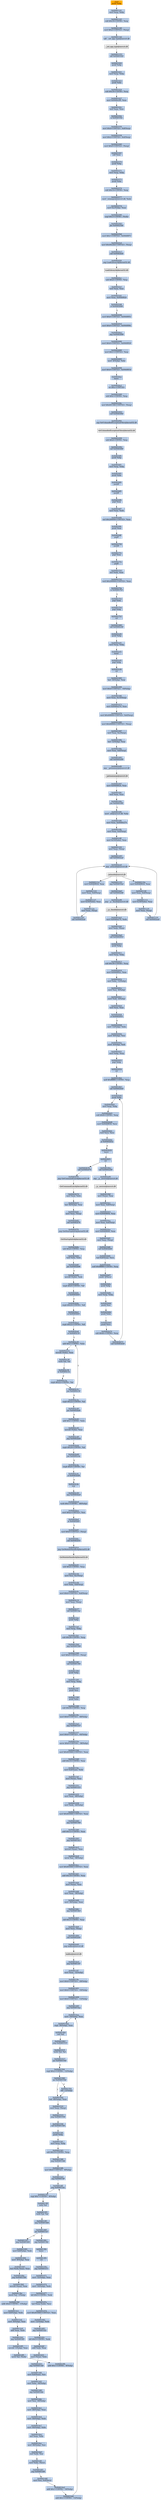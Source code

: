 digraph G {
node[shape=rectangle,style=filled,fillcolor=lightsteelblue,color=lightsteelblue]
bgcolor="transparent"
a0x00401140pushl_ebp[label="start\npushl %ebp",color="lightgrey",fillcolor="orange"];
a0x00401141movl_esp_ebp[label="0x00401141\nmovl %esp, %ebp"];
a0x00401143subl_0x18UINT8_esp[label="0x00401143\nsubl $0x18<UINT8>, %esp"];
a0x00401146movl_0x2UINT32_esp_[label="0x00401146\nmovl $0x2<UINT32>, (%esp)"];
a0x0040114dcall___set_app_type_msvcrt_dll[label="0x0040114d\ncall __set_app_type@msvcrt.dll"];
a__set_app_type_msvcrt_dll[label="__set_app_type@msvcrt.dll",color="lightgrey",fillcolor="lightgrey"];
a0x00401153call_0x00401020[label="0x00401153\ncall 0x00401020"];
a0x00401020pushl_ebp[label="0x00401020\npushl %ebp"];
a0x00401021movl_esp_ebp[label="0x00401021\nmovl %esp, %ebp"];
a0x00401023pushl_ebx[label="0x00401023\npushl %ebx"];
a0x00401024subl_0x34UINT8_esp[label="0x00401024\nsubl $0x34<UINT8>, %esp"];
a0x00401027movl_0x0040e2f0_eax[label="0x00401027\nmovl 0x0040e2f0, %eax"];
a0x0040102ctestl_eax_eax[label="0x0040102c\ntestl %eax, %eax"];
a0x0040102eje_0x0040104c[label="0x0040102e\nje 0x0040104c"];
a0x00401030movl_0x0UINT32_0x8esp_[label="0x00401030\nmovl $0x0<UINT32>, 0x8(%esp)"];
a0x00401038movl_0x2UINT32_0x4esp_[label="0x00401038\nmovl $0x2<UINT32>, 0x4(%esp)"];
a0x00401040movl_0x0UINT32_esp_[label="0x00401040\nmovl $0x0<UINT32>, (%esp)"];
a0x00401047call_eax[label="0x00401047\ncall %eax"];
a0x00402570pushl_ebp[label="0x00402570\npushl %ebp"];
a0x00402571movl_esp_ebp[label="0x00402571\nmovl %esp, %ebp"];
a0x00402573pushl_ebx[label="0x00402573\npushl %ebx"];
a0x00402574subl_0x14UINT8_esp[label="0x00402574\nsubl $0x14<UINT8>, %esp"];
a0x00402577movl__winmajor_msvcrt_dll_edx[label="0x00402577\nmovl _winmajor@msvcrt.dll, %edx"];
a0x0040257dmovl_0xcebp__eax[label="0x0040257d\nmovl 0xc(%ebp), %eax"];
a0x00402580cmpl_0x3UINT8_edx_[label="0x00402580\ncmpl $0x3<UINT8>, (%edx)"];
a0x00402583jbe_0x004025b6[label="0x00402583\njbe 0x004025b6"];
a0x004025b6movl_0x1UINT32_0x0040f07c[label="0x004025b6\nmovl $0x1<UINT32>, 0x0040f07c"];
a0x004025c0movl_0x40e2b4UINT32_esp_[label="0x004025c0\nmovl $0x40e2b4<UINT32>, (%esp)"];
a0x004025c7call_0x00402f28[label="0x004025c7\ncall 0x00402f28"];
a0x00402f28jmp_LoadLibraryA_kernel32_dll[label="0x00402f28\njmp LoadLibraryA@kernel32.dll"];
LoadLibraryA_kernel32_dll[label="LoadLibraryA@kernel32.dll",color="lightgrey",fillcolor="lightgrey"];
a0x004025ccsubl_0x4UINT8_esp[label="0x004025cc\nsubl $0x4<UINT8>, %esp"];
a0x004025cftestl_eax_eax[label="0x004025cf\ntestl %eax, %eax"];
a0x004025d1movl_eax_0x0040f020[label="0x004025d1\nmovl %eax, 0x0040f020"];
a0x004025d6je_0x004026d6[label="0x004025d6\nje 0x004026d6"];
a0x004026d6movl_0x0UINT32_0x0040f05c[label="0x004026d6\nmovl $0x0<UINT32>, 0x0040f05c"];
a0x004026e0movl_0x0UINT32_0x0040f06c[label="0x004026e0\nmovl $0x0<UINT32>, 0x0040f06c"];
a0x004026eajmp_0x00402686[label="0x004026ea\njmp 0x00402686"];
a0x00402686movl_0x0UINT32_0x0040f020[label="0x00402686\nmovl $0x0<UINT32>, 0x0040f020"];
a0x00402690movl_0x1UINT32_eax[label="0x00402690\nmovl $0x1<UINT32>, %eax"];
a0x00402695movl__4ebp__ebx[label="0x00402695\nmovl -4(%ebp), %ebx"];
a0x00402698movl_0x0UINT32_0x0040f034[label="0x00402698\nmovl $0x0<UINT32>, 0x0040f034"];
a0x004026a2leave_[label="0x004026a2\nleave "];
a0x004026a3ret_0xcUINT16[label="0x004026a3\nret $0xc<UINT16>"];
a0x00401049subl_0xcUINT8_esp[label="0x00401049\nsubl $0xc<UINT8>, %esp"];
a0x0040104cmovl_0x401180UINT32_esp_[label="0x0040104c\nmovl $0x401180<UINT32>, (%esp)"];
a0x00401053call_0x00402f00[label="0x00401053\ncall 0x00402f00"];
a0x00402f00jmp_SetUnhandledExceptionFilter_kernel32_dll[label="0x00402f00\njmp SetUnhandledExceptionFilter@kernel32.dll"];
SetUnhandledExceptionFilter_kernel32_dll[label="SetUnhandledExceptionFilter@kernel32.dll",color="lightgrey",fillcolor="lightgrey"];
a0x00401058subl_0x4UINT8_esp[label="0x00401058\nsubl $0x4<UINT8>, %esp"];
a0x0040105bcall_0x004026f0[label="0x0040105b\ncall 0x004026f0"];
a0x004026f0pushl_ebp[label="0x004026f0\npushl %ebp"];
a0x004026f1movl_esp_ebp[label="0x004026f1\nmovl %esp, %ebp"];
a0x004026f3pushl_ebx[label="0x004026f3\npushl %ebx"];
a0x004026f4pushfl_[label="0x004026f4\npushfl "];
a0x004026f5pushfl_[label="0x004026f5\npushfl "];
a0x004026f6popl_eax[label="0x004026f6\npopl %eax"];
a0x004026f7movl_eax_edx[label="0x004026f7\nmovl %eax, %edx"];
a0x004026f9xorl_0x200000UINT32_eax[label="0x004026f9\nxorl $0x200000<UINT32>, %eax"];
a0x004026fepushl_eax[label="0x004026fe\npushl %eax"];
a0x004026ffpopfl_[label="0x004026ff\npopfl "];
a0x00402700pushfl_[label="0x00402700\npushfl "];
a0x00402701popl_eax[label="0x00402701\npopl %eax"];
a0x00402702popfl_[label="0x00402702\npopfl "];
a0x00402703xorl_edx_eax[label="0x00402703\nxorl %edx, %eax"];
a0x00402705testl_0x200000UINT32_eax[label="0x00402705\ntestl $0x200000<UINT32>, %eax"];
a0x0040270aje_0x004027b3[label="0x0040270a\nje 0x004027b3"];
a0x004027b3popl_ebx[label="0x004027b3\npopl %ebx"];
a0x004027b4popl_ebp[label="0x004027b4\npopl %ebp"];
a0x004027b5ret[label="0x004027b5\nret"];
a0x00401060call_0x00402c60[label="0x00401060\ncall 0x00402c60"];
a0x00402c60pushl_ebp[label="0x00402c60\npushl %ebp"];
a0x00402c61movl_esp_ebp[label="0x00402c61\nmovl %esp, %ebp"];
a0x00402c63fninit_[label="0x00402c63\nfninit "];
a0x00402c65popl_ebp[label="0x00402c65\npopl %ebp"];
a0x00402c66ret[label="0x00402c66\nret"];
a0x00401065leal__16ebp__eax[label="0x00401065\nleal -16(%ebp), %eax"];
a0x00401068movl_0x0UINT32__16ebp_[label="0x00401068\nmovl $0x0<UINT32>, -16(%ebp)"];
a0x0040106fmovl_eax_0x10esp_[label="0x0040106f\nmovl %eax, 0x10(%esp)"];
a0x00401073movl_0x0040e270_eax[label="0x00401073\nmovl 0x0040e270, %eax"];
a0x00401078movl_0x40f004UINT32_0x4esp_[label="0x00401078\nmovl $0x40f004<UINT32>, 0x4(%esp)"];
a0x00401080movl_0x40f000UINT32_esp_[label="0x00401080\nmovl $0x40f000<UINT32>, (%esp)"];
a0x00401087movl_eax_0xcesp_[label="0x00401087\nmovl %eax, 0xc(%esp)"];
a0x0040108bleal__12ebp__eax[label="0x0040108b\nleal -12(%ebp), %eax"];
a0x0040108emovl_eax_0x8esp_[label="0x0040108e\nmovl %eax, 0x8(%esp)"];
a0x00401092call_0x00402e80[label="0x00401092\ncall 0x00402e80"];
a0x00402e80jmp___getmainargs_msvcrt_dll[label="0x00402e80\njmp __getmainargs@msvcrt.dll"];
a__getmainargs_msvcrt_dll[label="__getmainargs@msvcrt.dll",color="lightgrey",fillcolor="lightgrey"];
a0x00401097movl_0x0040f024_eax[label="0x00401097\nmovl 0x0040f024, %eax"];
a0x0040109ctestl_eax_eax[label="0x0040109c\ntestl %eax, %eax"];
a0x0040109ejne_0x004010f0[label="0x0040109e\njne 0x004010f0"];
a0x004010f0movl__iob_msvcrt_dll_ebx[label="0x004010f0\nmovl _iob@msvcrt.dll, %ebx"];
a0x004010f6movl_eax_0x0040e274[label="0x004010f6\nmovl %eax, 0x0040e274"];
a0x004010fbmovl_eax_0x4esp_[label="0x004010fb\nmovl %eax, 0x4(%esp)"];
a0x004010ffmovl_0x10ebx__eax[label="0x004010ff\nmovl 0x10(%ebx), %eax"];
a0x00401102movl_eax_esp_[label="0x00401102\nmovl %eax, (%esp)"];
a0x00401105call_0x00402ea0[label="0x00401105\ncall 0x00402ea0"];
a0x00402ea0jmp__setmode_msvcrt_dll[label="0x00402ea0\njmp _setmode@msvcrt.dll"];
a_setmode_msvcrt_dll[label="_setmode@msvcrt.dll",color="lightgrey",fillcolor="lightgrey"];
a0x0040110amovl_0x0040f024_eax[label="0x0040110a\nmovl 0x0040f024, %eax"];
a0x0040110fmovl_eax_0x4esp_[label="0x0040110f\nmovl %eax, 0x4(%esp)"];
a0x00401113movl_0x30ebx__eax[label="0x00401113\nmovl 0x30(%ebx), %eax"];
a0x00401116movl_eax_esp_[label="0x00401116\nmovl %eax, (%esp)"];
a0x00401119call_0x00402ea0[label="0x00401119\ncall 0x00402ea0"];
a0x0040111emovl_0x0040f024_eax[label="0x0040111e\nmovl 0x0040f024, %eax"];
a0x00401123movl_eax_0x4esp_[label="0x00401123\nmovl %eax, 0x4(%esp)"];
a0x00401127movl_0x50ebx__eax[label="0x00401127\nmovl 0x50(%ebx), %eax"];
a0x0040112amovl_eax_esp_[label="0x0040112a\nmovl %eax, (%esp)"];
a0x0040112dcall_0x00402ea0[label="0x0040112d\ncall 0x00402ea0"];
a0x00401132jmp_0x004010a0[label="0x00401132\njmp 0x004010a0"];
a0x004010a0call_0x00402e88[label="0x004010a0\ncall 0x00402e88"];
a0x00402e88jmp___p__fmode_msvcrt_dll[label="0x00402e88\njmp __p__fmode@msvcrt.dll"];
a__p__fmode_msvcrt_dll[label="__p__fmode@msvcrt.dll",color="lightgrey",fillcolor="lightgrey"];
a0x004010a5movl_0x0040e274_edx[label="0x004010a5\nmovl 0x0040e274, %edx"];
a0x004010abmovl_edx_eax_[label="0x004010ab\nmovl %edx, (%eax)"];
a0x004010adcall_0x00402910[label="0x004010ad\ncall 0x00402910"];
a0x00402910pushl_ebp[label="0x00402910\npushl %ebp"];
a0x00402911movl_esp_ebp[label="0x00402911\nmovl %esp, %ebp"];
a0x00402913subl_0x38UINT8_esp[label="0x00402913\nsubl $0x38<UINT8>, %esp"];
a0x00402916movl_0x0040f02c_eax[label="0x00402916\nmovl 0x0040f02c, %eax"];
a0x0040291bmovl_ebx__12ebp_[label="0x0040291b\nmovl %ebx, -12(%ebp)"];
a0x0040291emovl_esi__8ebp_[label="0x0040291e\nmovl %esi, -8(%ebp)"];
a0x00402921movl_edi__4ebp_[label="0x00402921\nmovl %edi, -4(%ebp)"];
a0x00402924testl_eax_eax[label="0x00402924\ntestl %eax, %eax"];
a0x00402926je_0x00402935[label="0x00402926\nje 0x00402935"];
a0x00402928movl__12ebp__ebx[label="0x00402928\nmovl -12(%ebp), %ebx"];
a0x0040292bmovl__8ebp__esi[label="0x0040292b\nmovl -8(%ebp), %esi"];
a0x0040292emovl__4ebp__edi[label="0x0040292e\nmovl -4(%ebp), %edi"];
a0x00402931movl_ebp_esp[label="0x00402931\nmovl %ebp, %esp"];
a0x00402933popl_ebp[label="0x00402933\npopl %ebp"];
a0x00402934ret[label="0x00402934\nret"];
a0x004010b2andl_0xfffffff0UINT8_esp[label="0x004010b2\nandl $0xfffffff0<UINT8>, %esp"];
a0x004010b5call_0x00402b40[label="0x004010b5\ncall 0x00402b40"];
a0x00402b40pushl_ebp[label="0x00402b40\npushl %ebp"];
a0x00402b41movl_esp_ebp[label="0x00402b41\nmovl %esp, %ebp"];
a0x00402b43subl_0x8UINT8_esp[label="0x00402b43\nsubl $0x8<UINT8>, %esp"];
a0x00402b46movl_0x0040f030_ecx[label="0x00402b46\nmovl 0x0040f030, %ecx"];
a0x00402b4ctestl_ecx_ecx[label="0x00402b4c\ntestl %ecx, %ecx"];
a0x00402b4eje_0x00402b52[label="0x00402b4e\nje 0x00402b52"];
a0x00402b50leave_[label="0x00402b50\nleave "];
a0x00402b51ret[label="0x00402b51\nret"];
a0x004010bacall_0x00402e90[label="0x004010ba\ncall 0x00402e90"];
a0x00402e90jmp___p__environ_msvcrt_dll[label="0x00402e90\njmp __p__environ@msvcrt.dll"];
a__p__environ_msvcrt_dll[label="__p__environ@msvcrt.dll",color="lightgrey",fillcolor="lightgrey"];
a0x004010bfmovl_eax__eax[label="0x004010bf\nmovl (%eax), %eax"];
a0x004010c1movl_eax_0x8esp_[label="0x004010c1\nmovl %eax, 0x8(%esp)"];
a0x004010c5movl_0x0040f004_eax[label="0x004010c5\nmovl 0x0040f004, %eax"];
a0x004010camovl_eax_0x4esp_[label="0x004010ca\nmovl %eax, 0x4(%esp)"];
a0x004010cemovl_0x0040f000_eax[label="0x004010ce\nmovl 0x0040f000, %eax"];
a0x004010d3movl_eax_esp_[label="0x004010d3\nmovl %eax, (%esp)"];
a0x004010d6call_0x00402b60[label="0x004010d6\ncall 0x00402b60"];
a0x00402b60leal_0x4esp__ecx[label="0x00402b60\nleal 0x4(%esp), %ecx"];
a0x00402b64andl_0xfffffff0UINT8_esp[label="0x00402b64\nandl $0xfffffff0<UINT8>, %esp"];
a0x00402b67pushl__4ecx_[label="0x00402b67\npushl -4(%ecx)"];
a0x00402b6apushl_ebp[label="0x00402b6a\npushl %ebp"];
a0x00402b6bmovl_esp_ebp[label="0x00402b6b\nmovl %esp, %ebp"];
a0x00402b6dpushl_esi[label="0x00402b6d\npushl %esi"];
a0x00402b6epushl_ebx[label="0x00402b6e\npushl %ebx"];
a0x00402b6fpushl_ecx[label="0x00402b6f\npushl %ecx"];
a0x00402b70subl_0x6cUINT8_esp[label="0x00402b70\nsubl $0x6c<UINT8>, %esp"];
a0x00402b73call_0x00402b40[label="0x00402b73\ncall 0x00402b40"];
a0x00402b78call_0x00402f70[label="0x00402b78\ncall 0x00402f70"];
a0x00402f70jmp_GetCommandLineA_kernel32_dll[label="0x00402f70\njmp GetCommandLineA@kernel32.dll"];
GetCommandLineA_kernel32_dll[label="GetCommandLineA@kernel32.dll",color="lightgrey",fillcolor="lightgrey"];
a0x00402b7dmovl_eax_ebx[label="0x00402b7d\nmovl %eax, %ebx"];
a0x00402b7fleal__92ebp__eax[label="0x00402b7f\nleal -92(%ebp), %eax"];
a0x00402b82movl_eax_esp_[label="0x00402b82\nmovl %eax, (%esp)"];
a0x00402b85call_0x00402f78[label="0x00402b85\ncall 0x00402f78"];
a0x00402f78jmp_GetStartupInfoA_kernel32_dll[label="0x00402f78\njmp GetStartupInfoA@kernel32.dll"];
GetStartupInfoA_kernel32_dll[label="GetStartupInfoA@kernel32.dll",color="lightgrey",fillcolor="lightgrey"];
a0x00402b8asubl_0x4UINT8_esp[label="0x00402b8a\nsubl $0x4<UINT8>, %esp"];
a0x00402b8dtestl_ebx_ebx[label="0x00402b8d\ntestl %ebx, %ebx"];
a0x00402b8fjne_0x00402b96[label="0x00402b8f\njne 0x00402b96"];
a0x00402b96movzbl_ebx__edx[label="0x00402b96\nmovzbl (%ebx), %edx"];
a0x00402b99cmpb_0x9UINT8_dl[label="0x00402b99\ncmpb $0x9<UINT8>, %dl"];
a0x00402b9cje_0x00402b93[label="0x00402b9c\nje 0x00402b93"];
a0x00402b9ecmpb_0x20UINT8_dl[label="0x00402b9e\ncmpb $0x20<UINT8>, %dl"];
a0x00402ba1je_0x00402b93[label="0x00402ba1\nje 0x00402b93"];
a0x00402ba3cmpb_0x22UINT8_dl[label="0x00402ba3\ncmpb $0x22<UINT8>, %dl"];
a0x00402ba6je_0x00402c30[label="0x00402ba6\nje 0x00402c30"];
a0x00402c30addl_0x1UINT8_ebx[label="0x00402c30\naddl $0x1<UINT8>, %ebx"];
a0x00402c33movzbl_ebx__eax[label="0x00402c33\nmovzbl (%ebx), %eax"];
a0x00402c36testb_al_al[label="0x00402c36\ntestb %al, %al"];
a0x00402c38je_0x00402c3e[label="0x00402c38\nje 0x00402c3e"];
a0x00402c3acmpb_0x22UINT8_al[label="0x00402c3a\ncmpb $0x22<UINT8>, %al"];
a0x00402c3cjne_0x00402c30[label="0x00402c3c\njne 0x00402c30"];
a0x00402c3ecmpb_0x22UINT8_al[label="0x00402c3e\ncmpb $0x22<UINT8>, %al"];
a0x00402c40jne_0x00402bd4[label="0x00402c40\njne 0x00402bd4"];
a0x00402c42addl_0x1UINT8_ebx[label="0x00402c42\naddl $0x1<UINT8>, %ebx"];
a0x00402c45movzbl_ebx__eax[label="0x00402c45\nmovzbl (%ebx), %eax"];
a0x00402c48jmp_0x00402bd4[label="0x00402c48\njmp 0x00402bd4"];
a0x00402bd4cmpb_0x20UINT8_al[label="0x00402bd4\ncmpb $0x20<UINT8>, %al"];
a0x00402bd6jne_0x00402c4a[label="0x00402bd6\njne 0x00402c4a"];
a0x00402c4acmpb_0x9UINT8_al[label="0x00402c4a\ncmpb $0x9<UINT8>, %al"];
a0x00402c4cje_0x00402bd8[label="0x00402c4c\nje 0x00402bd8"];
a0x00402c4enop_[label="0x00402c4e\nnop "];
a0x00402c50jmp_0x00402be6[label="0x00402c50\njmp 0x00402be6"];
a0x00402be6testb_0x1UINT8__48ebp_[label="0x00402be6\ntestb $0x1<UINT8>, -48(%ebp)"];
a0x00402beamovl_0xaUINT32_esi[label="0x00402bea\nmovl $0xa<UINT32>, %esi"];
a0x00402befje_0x00402bf5[label="0x00402bef\nje 0x00402bf5"];
a0x00402bf5movl_0x0UINT32_esp_[label="0x00402bf5\nmovl $0x0<UINT32>, (%esp)"];
a0x00402bfccall_0x00402f10[label="0x00402bfc\ncall 0x00402f10"];
a0x00402f10jmp_GetModuleHandleA_kernel32_dll[label="0x00402f10\njmp GetModuleHandleA@kernel32.dll"];
GetModuleHandleA_kernel32_dll[label="GetModuleHandleA@kernel32.dll",color="lightgrey",fillcolor="lightgrey"];
a0x00402c01subl_0x4UINT8_esp[label="0x00402c01\nsubl $0x4<UINT8>, %esp"];
a0x00402c04movl_esi_0xcesp_[label="0x00402c04\nmovl %esi, 0xc(%esp)"];
a0x00402c08movl_ebx_0x8esp_[label="0x00402c08\nmovl %ebx, 0x8(%esp)"];
a0x00402c0cmovl_0x0UINT32_0x4esp_[label="0x00402c0c\nmovl $0x0<UINT32>, 0x4(%esp)"];
a0x00402c14movl_eax_esp_[label="0x00402c14\nmovl %eax, (%esp)"];
a0x00402c17call_0x004013ae[label="0x00402c17\ncall 0x004013ae"];
a0x004013aepushl_ebp[label="0x004013ae\npushl %ebp"];
a0x004013afmovl_esp_ebp[label="0x004013af\nmovl %esp, %ebp"];
a0x004013b1subl_0x28UINT8_esp[label="0x004013b1\nsubl $0x28<UINT8>, %esp"];
a0x004013b4jmp_0x00401568[label="0x004013b4\njmp 0x00401568"];
a0x00401568movl_0x0UINT32_esp_[label="0x00401568\nmovl $0x0<UINT32>, (%esp)"];
a0x0040156fcall_0x00401394[label="0x0040156f\ncall 0x00401394"];
a0x00401394pushl_ebp[label="0x00401394\npushl %ebp"];
a0x00401395movl_esp_ebp[label="0x00401395\nmovl %esp, %ebp"];
a0x00401397pushl_esi[label="0x00401397\npushl %esi"];
a0x00401398pushl_ebx[label="0x00401398\npushl %ebx"];
a0x00401399subl_0x50UINT8_esp[label="0x00401399\nsubl $0x50<UINT8>, %esp"];
a0x0040139cmovl_0x0UINT32__48ebp_[label="0x0040139c\nmovl $0x0<UINT32>, -48(%ebp)"];
a0x004013a3jmp_0x00401537[label="0x004013a3\njmp 0x00401537"];
a0x00401537movl_0x0UINT32__44ebp_[label="0x00401537\nmovl $0x0<UINT32>, -44(%ebp)"];
a0x0040153emovw_0x0UINT16__38ebp_[label="0x0040153e\nmovw $0x0<UINT16>, -38(%ebp)"];
a0x00401544movl_0x403060UINT32_eax[label="0x00401544\nmovl $0x403060<UINT32>, %eax"];
a0x00401549addl_0x10UINT8_eax[label="0x00401549\naddl $0x10<UINT8>, %eax"];
a0x0040154cmovl_0x4eax__edx[label="0x0040154c\nmovl 0x4(%eax), %edx"];
a0x0040154fmovl_eax__eax[label="0x0040154f\nmovl (%eax), %eax"];
a0x00401551jmp_0x00401435[label="0x00401551\njmp 0x00401435"];
a0x00401435movl_eax__48ebp_[label="0x00401435\nmovl %eax, -48(%ebp)"];
a0x00401438movl_edx__44ebp_[label="0x00401438\nmovl %edx, -44(%ebp)"];
a0x0040143bmovl_0x403060UINT32_eax[label="0x0040143b\nmovl $0x403060<UINT32>, %eax"];
a0x00401440jmp_0x00401560[label="0x00401440\njmp 0x00401560"];
a0x00401560addl_0x1eUINT8_eax[label="0x00401560\naddl $0x1e<UINT8>, %eax"];
a0x00401563jmp_0x004014c5[label="0x00401563\njmp 0x004014c5"];
a0x004014c5movzwl_eax__eax[label="0x004014c5\nmovzwl (%eax), %eax"];
a0x004014c8movw_ax__38ebp_[label="0x004014c8\nmovw %ax, -38(%ebp)"];
a0x004014ccmovl_0x403060UINT32_eax[label="0x004014cc\nmovl $0x403060<UINT32>, %eax"];
a0x004014d1addl_0x18UINT8_eax[label="0x004014d1\naddl $0x18<UINT8>, %eax"];
a0x004014d4movl_eax__eax[label="0x004014d4\nmovl (%eax), %eax"];
a0x004014d6movl_eax__36ebp_[label="0x004014d6\nmovl %eax, -36(%ebp)"];
a0x004014d9movl__36ebp__eax[label="0x004014d9\nmovl -36(%ebp), %eax"];
a0x004014dcjmp_0x004014b5[label="0x004014dc\njmp 0x004014b5"];
a0x004014b5shll_0x3UINT8_eax[label="0x004014b5\nshll $0x3<UINT8>, %eax"];
a0x004014b8movl_eax_esp_[label="0x004014b8\nmovl %eax, (%esp)"];
a0x004014bbcall_0x00402eb0[label="0x004014bb\ncall 0x00402eb0"];
a0x00402eb0jmp_malloc_msvcrt_dll[label="0x00402eb0\njmp malloc@msvcrt.dll"];
malloc_msvcrt_dll[label="malloc@msvcrt.dll",color="lightgrey",fillcolor="lightgrey"];
a0x004014c0jmp_0x004013f7[label="0x004014c0\njmp 0x004013f7"];
a0x004013f7movl_eax__32ebp_[label="0x004013f7\nmovl %eax, -32(%ebp)"];
a0x004013famovl_0x0UINT32__28ebp_[label="0x004013fa\nmovl $0x0<UINT32>, -28(%ebp)"];
a0x00401401movl_0x0UINT32__16ebp_[label="0x00401401\nmovl $0x0<UINT32>, -16(%ebp)"];
a0x00401408movl_0x0UINT32__12ebp_[label="0x00401408\nmovl $0x0<UINT32>, -12(%ebp)"];
a0x0040140fjmp_0x004014aa[label="0x0040140f\njmp 0x004014aa"];
a0x004014aamovl__16ebp__eax[label="0x004014aa\nmovl -16(%ebp), %eax"];
a0x004014adcmpl__36ebp__eax[label="0x004014ad\ncmpl -36(%ebp), %eax"];
a0x004014b0setl_al[label="0x004014b0\nsetl %al"];
a0x004014b3jmp_0x00401515[label="0x004014b3\njmp 0x00401515"];
a0x00401515testb_al_al[label="0x00401515\ntestb %al, %al"];
a0x00401517jne_0x00401504[label="0x00401517\njne 0x00401504"];
a0x00401504cmpl_0x2UINT8__12ebp_[label="0x00401504\ncmpl $0x2<UINT8>, -12(%ebp)"];
a0x00401508jne_0x0040150d[label="0x00401508\njne 0x0040150d"];
a0x0040150dleal__48ebp__eax[label="0x0040150d\nleal -48(%ebp), %eax"];
a0x00401510movl_eax_esp_[label="0x00401510\nmovl %eax, (%esp)"];
a0x00401513jmp_0x00401556[label="0x00401513\njmp 0x00401556"];
a0x00401556call_0x00401340[label="0x00401556\ncall 0x00401340"];
a0x00401340pushl_ebp[label="0x00401340\npushl %ebp"];
a0x00401341movl_esp_ebp[label="0x00401341\nmovl %esp, %ebp"];
a0x00401343subl_0x10UINT8_esp[label="0x00401343\nsubl $0x10<UINT8>, %esp"];
a0x00401346jmp_0x004013db[label="0x00401346\njmp 0x004013db"];
a0x004013dbmovl_0x0UINT32__8ebp_[label="0x004013db\nmovl $0x0<UINT32>, -8(%ebp)"];
a0x004013e2jmp_0x004014ff[label="0x004013e2\njmp 0x004014ff"];
a0x004014ffjmp_0x004013ec[label="0x004014ff\njmp 0x004013ec"];
a0x004013eccmpl_0x7UINT8__8ebp_[label="0x004013ec\ncmpl $0x7<UINT8>, -8(%ebp)"];
a0x004013f0setle_al[label="0x004013f0\nsetle %al"];
a0x004013f3testb_al_al[label="0x004013f3\ntestb %al, %al"];
a0x004013f5jmp_0x00401466[label="0x004013f5\njmp 0x00401466"];
a0x00401466jne_0x004013e7[label="0x00401466\njne 0x004013e7"];
a0x004013e7jmp_0x00401491[label="0x004013e7\njmp 0x00401491"];
a0x00401491movl_0x8ebp__edx[label="0x00401491\nmovl 0x8(%ebp), %edx"];
a0x00401494movl__8ebp__eax[label="0x00401494\nmovl -8(%ebp), %eax"];
a0x00401497leal_edxeax__eax[label="0x00401497\nleal (%edx,%eax), %eax"];
a0x0040149ajmp_0x004013b9[label="0x0040149a\njmp 0x004013b9"];
a0x004013b9movzbl_eax__eax[label="0x004013b9\nmovzbl (%eax), %eax"];
a0x004013bcmovb_al__1ebp_[label="0x004013bc\nmovb %al, -1(%ebp)"];
a0x004013bfaddb_0x4UINT8__1ebp_[label="0x004013bf\naddb $0x4<UINT8>, -1(%ebp)"];
a0x004013c3movl_0x8ebp__edx[label="0x004013c3\nmovl 0x8(%ebp), %edx"];
a0x004013c6movl__8ebp__eax[label="0x004013c6\nmovl -8(%ebp), %eax"];
a0x004013c9addl_eax_edx[label="0x004013c9\naddl %eax, %edx"];
a0x004013cbjmp_0x004014f5[label="0x004013cb\njmp 0x004014f5"];
a0x004014f5movzbl__1ebp__eax[label="0x004014f5\nmovzbl -1(%ebp), %eax"];
a0x004014f9movb_al_edx_[label="0x004014f9\nmovb %al, (%edx)"];
a0x004014fbaddl_0x1UINT8__8ebp_[label="0x004014fb\naddl $0x1<UINT8>, -8(%ebp)"];
a0x0040146cjmp_0x00401392[label="0x0040146c\njmp 0x00401392"];
a0x00401392leave_[label="0x00401392\nleave "];
a0x00401393ret[label="0x00401393\nret"];
a0x0040155bjmp_0x00401471[label="0x0040155b\njmp 0x00401471"];
a0x00401471movl__32ebp__eax[label="0x00401471\nmovl -32(%ebp), %eax"];
a0x00401474movl__16ebp__edx[label="0x00401474\nmovl -16(%ebp), %edx"];
a0x00401477shll_0x3UINT8_edx[label="0x00401477\nshll $0x3<UINT8>, %edx"];
a0x0040147aleal_eaxedx__ecx[label="0x0040147a\nleal (%eax,%edx), %ecx"];
a0x0040147dmovl_0x403060UINT32_eax[label="0x0040147d\nmovl $0x403060<UINT32>, %eax"];
a0x00401482movl__12ebp__edx[label="0x00401482\nmovl -12(%ebp), %edx"];
a0x00401485jmp_0x0040142c[label="0x00401485\njmp 0x0040142c"];
a0x0040142cshll_0x3UINT8_edx[label="0x0040142c\nshll $0x3<UINT8>, %edx"];
a0x0040142faddl_edx_eax[label="0x0040142f\naddl %edx, %eax"];
a0x00401431movl_eax__ebx[label="0x00401431\nmovl (%eax), %ebx"];
a0x00401433jmp_0x004013d0[label="0x00401433\njmp 0x004013d0"];
a0x004013d0movl_0x4eax__esi[label="0x004013d0\nmovl 0x4(%eax), %esi"];
a0x004013d3movl_ebx__64ebp_[label="0x004013d3\nmovl %ebx, -64(%ebp)"];
a0x004013d6jmp_0x004014de[label="0x004013d6\njmp 0x004014de"];
a0x004014demovl_esi__60ebp_[label="0x004014de\nmovl %esi, -60(%ebp)"];
a0x004014e1movl__48ebp__eax[label="0x004014e1\nmovl -48(%ebp), %eax"];
a0x004014e4movl__44ebp__edx[label="0x004014e4\nmovl -44(%ebp), %edx"];
a0x004014e7movl__64ebp__ebx[label="0x004014e7\nmovl -64(%ebp), %ebx"];
a0x004014eaxorl_eax_ebx[label="0x004014ea\nxorl %eax, %ebx"];
a0x004014ecmovl__60ebp__esi[label="0x004014ec\nmovl -60(%ebp), %esi"];
a0x004014efxorl_edx_esi[label="0x004014ef\nxorl %edx, %esi"];
a0x004014f1movl_ebx_ecx_[label="0x004014f1\nmovl %ebx, (%ecx)"];
a0x004014f3jmp_0x0040149f[label="0x004014f3\njmp 0x0040149f"];
a0x0040149fmovl_esi_0x4ecx_[label="0x0040149f\nmovl %esi, 0x4(%ecx)"];
a0x004014a2addl_0x1UINT8__16ebp_[label="0x004014a2\naddl $0x1<UINT8>, -16(%ebp)"];
a0x004014a6addl_0x1UINT8__12ebp_[label="0x004014a6\naddl $0x1<UINT8>, -12(%ebp)"];
a0x0040150ashll__12ebp_[label="0x0040150a\nshll -12(%ebp)"];
a0x00401140pushl_ebp -> a0x00401141movl_esp_ebp [color="#000000"];
a0x00401141movl_esp_ebp -> a0x00401143subl_0x18UINT8_esp [color="#000000"];
a0x00401143subl_0x18UINT8_esp -> a0x00401146movl_0x2UINT32_esp_ [color="#000000"];
a0x00401146movl_0x2UINT32_esp_ -> a0x0040114dcall___set_app_type_msvcrt_dll [color="#000000"];
a0x0040114dcall___set_app_type_msvcrt_dll -> a__set_app_type_msvcrt_dll [color="#000000"];
a__set_app_type_msvcrt_dll -> a0x00401153call_0x00401020 [color="#000000"];
a0x00401153call_0x00401020 -> a0x00401020pushl_ebp [color="#000000"];
a0x00401020pushl_ebp -> a0x00401021movl_esp_ebp [color="#000000"];
a0x00401021movl_esp_ebp -> a0x00401023pushl_ebx [color="#000000"];
a0x00401023pushl_ebx -> a0x00401024subl_0x34UINT8_esp [color="#000000"];
a0x00401024subl_0x34UINT8_esp -> a0x00401027movl_0x0040e2f0_eax [color="#000000"];
a0x00401027movl_0x0040e2f0_eax -> a0x0040102ctestl_eax_eax [color="#000000"];
a0x0040102ctestl_eax_eax -> a0x0040102eje_0x0040104c [color="#000000"];
a0x0040102eje_0x0040104c -> a0x00401030movl_0x0UINT32_0x8esp_ [color="#000000",label="F"];
a0x00401030movl_0x0UINT32_0x8esp_ -> a0x00401038movl_0x2UINT32_0x4esp_ [color="#000000"];
a0x00401038movl_0x2UINT32_0x4esp_ -> a0x00401040movl_0x0UINT32_esp_ [color="#000000"];
a0x00401040movl_0x0UINT32_esp_ -> a0x00401047call_eax [color="#000000"];
a0x00401047call_eax -> a0x00402570pushl_ebp [color="#000000"];
a0x00402570pushl_ebp -> a0x00402571movl_esp_ebp [color="#000000"];
a0x00402571movl_esp_ebp -> a0x00402573pushl_ebx [color="#000000"];
a0x00402573pushl_ebx -> a0x00402574subl_0x14UINT8_esp [color="#000000"];
a0x00402574subl_0x14UINT8_esp -> a0x00402577movl__winmajor_msvcrt_dll_edx [color="#000000"];
a0x00402577movl__winmajor_msvcrt_dll_edx -> a0x0040257dmovl_0xcebp__eax [color="#000000"];
a0x0040257dmovl_0xcebp__eax -> a0x00402580cmpl_0x3UINT8_edx_ [color="#000000"];
a0x00402580cmpl_0x3UINT8_edx_ -> a0x00402583jbe_0x004025b6 [color="#000000"];
a0x00402583jbe_0x004025b6 -> a0x004025b6movl_0x1UINT32_0x0040f07c [color="#000000",label="T"];
a0x004025b6movl_0x1UINT32_0x0040f07c -> a0x004025c0movl_0x40e2b4UINT32_esp_ [color="#000000"];
a0x004025c0movl_0x40e2b4UINT32_esp_ -> a0x004025c7call_0x00402f28 [color="#000000"];
a0x004025c7call_0x00402f28 -> a0x00402f28jmp_LoadLibraryA_kernel32_dll [color="#000000"];
a0x00402f28jmp_LoadLibraryA_kernel32_dll -> LoadLibraryA_kernel32_dll [color="#000000"];
LoadLibraryA_kernel32_dll -> a0x004025ccsubl_0x4UINT8_esp [color="#000000"];
a0x004025ccsubl_0x4UINT8_esp -> a0x004025cftestl_eax_eax [color="#000000"];
a0x004025cftestl_eax_eax -> a0x004025d1movl_eax_0x0040f020 [color="#000000"];
a0x004025d1movl_eax_0x0040f020 -> a0x004025d6je_0x004026d6 [color="#000000"];
a0x004025d6je_0x004026d6 -> a0x004026d6movl_0x0UINT32_0x0040f05c [color="#000000",label="T"];
a0x004026d6movl_0x0UINT32_0x0040f05c -> a0x004026e0movl_0x0UINT32_0x0040f06c [color="#000000"];
a0x004026e0movl_0x0UINT32_0x0040f06c -> a0x004026eajmp_0x00402686 [color="#000000"];
a0x004026eajmp_0x00402686 -> a0x00402686movl_0x0UINT32_0x0040f020 [color="#000000"];
a0x00402686movl_0x0UINT32_0x0040f020 -> a0x00402690movl_0x1UINT32_eax [color="#000000"];
a0x00402690movl_0x1UINT32_eax -> a0x00402695movl__4ebp__ebx [color="#000000"];
a0x00402695movl__4ebp__ebx -> a0x00402698movl_0x0UINT32_0x0040f034 [color="#000000"];
a0x00402698movl_0x0UINT32_0x0040f034 -> a0x004026a2leave_ [color="#000000"];
a0x004026a2leave_ -> a0x004026a3ret_0xcUINT16 [color="#000000"];
a0x004026a3ret_0xcUINT16 -> a0x00401049subl_0xcUINT8_esp [color="#000000"];
a0x00401049subl_0xcUINT8_esp -> a0x0040104cmovl_0x401180UINT32_esp_ [color="#000000"];
a0x0040104cmovl_0x401180UINT32_esp_ -> a0x00401053call_0x00402f00 [color="#000000"];
a0x00401053call_0x00402f00 -> a0x00402f00jmp_SetUnhandledExceptionFilter_kernel32_dll [color="#000000"];
a0x00402f00jmp_SetUnhandledExceptionFilter_kernel32_dll -> SetUnhandledExceptionFilter_kernel32_dll [color="#000000"];
SetUnhandledExceptionFilter_kernel32_dll -> a0x00401058subl_0x4UINT8_esp [color="#000000"];
a0x00401058subl_0x4UINT8_esp -> a0x0040105bcall_0x004026f0 [color="#000000"];
a0x0040105bcall_0x004026f0 -> a0x004026f0pushl_ebp [color="#000000"];
a0x004026f0pushl_ebp -> a0x004026f1movl_esp_ebp [color="#000000"];
a0x004026f1movl_esp_ebp -> a0x004026f3pushl_ebx [color="#000000"];
a0x004026f3pushl_ebx -> a0x004026f4pushfl_ [color="#000000"];
a0x004026f4pushfl_ -> a0x004026f5pushfl_ [color="#000000"];
a0x004026f5pushfl_ -> a0x004026f6popl_eax [color="#000000"];
a0x004026f6popl_eax -> a0x004026f7movl_eax_edx [color="#000000"];
a0x004026f7movl_eax_edx -> a0x004026f9xorl_0x200000UINT32_eax [color="#000000"];
a0x004026f9xorl_0x200000UINT32_eax -> a0x004026fepushl_eax [color="#000000"];
a0x004026fepushl_eax -> a0x004026ffpopfl_ [color="#000000"];
a0x004026ffpopfl_ -> a0x00402700pushfl_ [color="#000000"];
a0x00402700pushfl_ -> a0x00402701popl_eax [color="#000000"];
a0x00402701popl_eax -> a0x00402702popfl_ [color="#000000"];
a0x00402702popfl_ -> a0x00402703xorl_edx_eax [color="#000000"];
a0x00402703xorl_edx_eax -> a0x00402705testl_0x200000UINT32_eax [color="#000000"];
a0x00402705testl_0x200000UINT32_eax -> a0x0040270aje_0x004027b3 [color="#000000"];
a0x0040270aje_0x004027b3 -> a0x004027b3popl_ebx [color="#000000",label="T"];
a0x004027b3popl_ebx -> a0x004027b4popl_ebp [color="#000000"];
a0x004027b4popl_ebp -> a0x004027b5ret [color="#000000"];
a0x004027b5ret -> a0x00401060call_0x00402c60 [color="#000000"];
a0x00401060call_0x00402c60 -> a0x00402c60pushl_ebp [color="#000000"];
a0x00402c60pushl_ebp -> a0x00402c61movl_esp_ebp [color="#000000"];
a0x00402c61movl_esp_ebp -> a0x00402c63fninit_ [color="#000000"];
a0x00402c63fninit_ -> a0x00402c65popl_ebp [color="#000000"];
a0x00402c65popl_ebp -> a0x00402c66ret [color="#000000"];
a0x00402c66ret -> a0x00401065leal__16ebp__eax [color="#000000"];
a0x00401065leal__16ebp__eax -> a0x00401068movl_0x0UINT32__16ebp_ [color="#000000"];
a0x00401068movl_0x0UINT32__16ebp_ -> a0x0040106fmovl_eax_0x10esp_ [color="#000000"];
a0x0040106fmovl_eax_0x10esp_ -> a0x00401073movl_0x0040e270_eax [color="#000000"];
a0x00401073movl_0x0040e270_eax -> a0x00401078movl_0x40f004UINT32_0x4esp_ [color="#000000"];
a0x00401078movl_0x40f004UINT32_0x4esp_ -> a0x00401080movl_0x40f000UINT32_esp_ [color="#000000"];
a0x00401080movl_0x40f000UINT32_esp_ -> a0x00401087movl_eax_0xcesp_ [color="#000000"];
a0x00401087movl_eax_0xcesp_ -> a0x0040108bleal__12ebp__eax [color="#000000"];
a0x0040108bleal__12ebp__eax -> a0x0040108emovl_eax_0x8esp_ [color="#000000"];
a0x0040108emovl_eax_0x8esp_ -> a0x00401092call_0x00402e80 [color="#000000"];
a0x00401092call_0x00402e80 -> a0x00402e80jmp___getmainargs_msvcrt_dll [color="#000000"];
a0x00402e80jmp___getmainargs_msvcrt_dll -> a__getmainargs_msvcrt_dll [color="#000000"];
a__getmainargs_msvcrt_dll -> a0x00401097movl_0x0040f024_eax [color="#000000"];
a0x00401097movl_0x0040f024_eax -> a0x0040109ctestl_eax_eax [color="#000000"];
a0x0040109ctestl_eax_eax -> a0x0040109ejne_0x004010f0 [color="#000000"];
a0x0040109ejne_0x004010f0 -> a0x004010f0movl__iob_msvcrt_dll_ebx [color="#000000",label="T"];
a0x004010f0movl__iob_msvcrt_dll_ebx -> a0x004010f6movl_eax_0x0040e274 [color="#000000"];
a0x004010f6movl_eax_0x0040e274 -> a0x004010fbmovl_eax_0x4esp_ [color="#000000"];
a0x004010fbmovl_eax_0x4esp_ -> a0x004010ffmovl_0x10ebx__eax [color="#000000"];
a0x004010ffmovl_0x10ebx__eax -> a0x00401102movl_eax_esp_ [color="#000000"];
a0x00401102movl_eax_esp_ -> a0x00401105call_0x00402ea0 [color="#000000"];
a0x00401105call_0x00402ea0 -> a0x00402ea0jmp__setmode_msvcrt_dll [color="#000000"];
a0x00402ea0jmp__setmode_msvcrt_dll -> a_setmode_msvcrt_dll [color="#000000"];
a_setmode_msvcrt_dll -> a0x0040110amovl_0x0040f024_eax [color="#000000"];
a0x0040110amovl_0x0040f024_eax -> a0x0040110fmovl_eax_0x4esp_ [color="#000000"];
a0x0040110fmovl_eax_0x4esp_ -> a0x00401113movl_0x30ebx__eax [color="#000000"];
a0x00401113movl_0x30ebx__eax -> a0x00401116movl_eax_esp_ [color="#000000"];
a0x00401116movl_eax_esp_ -> a0x00401119call_0x00402ea0 [color="#000000"];
a0x00401119call_0x00402ea0 -> a0x00402ea0jmp__setmode_msvcrt_dll [color="#000000"];
a_setmode_msvcrt_dll -> a0x0040111emovl_0x0040f024_eax [color="#000000"];
a0x0040111emovl_0x0040f024_eax -> a0x00401123movl_eax_0x4esp_ [color="#000000"];
a0x00401123movl_eax_0x4esp_ -> a0x00401127movl_0x50ebx__eax [color="#000000"];
a0x00401127movl_0x50ebx__eax -> a0x0040112amovl_eax_esp_ [color="#000000"];
a0x0040112amovl_eax_esp_ -> a0x0040112dcall_0x00402ea0 [color="#000000"];
a0x0040112dcall_0x00402ea0 -> a0x00402ea0jmp__setmode_msvcrt_dll [color="#000000"];
a_setmode_msvcrt_dll -> a0x00401132jmp_0x004010a0 [color="#000000"];
a0x00401132jmp_0x004010a0 -> a0x004010a0call_0x00402e88 [color="#000000"];
a0x004010a0call_0x00402e88 -> a0x00402e88jmp___p__fmode_msvcrt_dll [color="#000000"];
a0x00402e88jmp___p__fmode_msvcrt_dll -> a__p__fmode_msvcrt_dll [color="#000000"];
a__p__fmode_msvcrt_dll -> a0x004010a5movl_0x0040e274_edx [color="#000000"];
a0x004010a5movl_0x0040e274_edx -> a0x004010abmovl_edx_eax_ [color="#000000"];
a0x004010abmovl_edx_eax_ -> a0x004010adcall_0x00402910 [color="#000000"];
a0x004010adcall_0x00402910 -> a0x00402910pushl_ebp [color="#000000"];
a0x00402910pushl_ebp -> a0x00402911movl_esp_ebp [color="#000000"];
a0x00402911movl_esp_ebp -> a0x00402913subl_0x38UINT8_esp [color="#000000"];
a0x00402913subl_0x38UINT8_esp -> a0x00402916movl_0x0040f02c_eax [color="#000000"];
a0x00402916movl_0x0040f02c_eax -> a0x0040291bmovl_ebx__12ebp_ [color="#000000"];
a0x0040291bmovl_ebx__12ebp_ -> a0x0040291emovl_esi__8ebp_ [color="#000000"];
a0x0040291emovl_esi__8ebp_ -> a0x00402921movl_edi__4ebp_ [color="#000000"];
a0x00402921movl_edi__4ebp_ -> a0x00402924testl_eax_eax [color="#000000"];
a0x00402924testl_eax_eax -> a0x00402926je_0x00402935 [color="#000000"];
a0x00402926je_0x00402935 -> a0x00402928movl__12ebp__ebx [color="#000000",label="F"];
a0x00402928movl__12ebp__ebx -> a0x0040292bmovl__8ebp__esi [color="#000000"];
a0x0040292bmovl__8ebp__esi -> a0x0040292emovl__4ebp__edi [color="#000000"];
a0x0040292emovl__4ebp__edi -> a0x00402931movl_ebp_esp [color="#000000"];
a0x00402931movl_ebp_esp -> a0x00402933popl_ebp [color="#000000"];
a0x00402933popl_ebp -> a0x00402934ret [color="#000000"];
a0x00402934ret -> a0x004010b2andl_0xfffffff0UINT8_esp [color="#000000"];
a0x004010b2andl_0xfffffff0UINT8_esp -> a0x004010b5call_0x00402b40 [color="#000000"];
a0x004010b5call_0x00402b40 -> a0x00402b40pushl_ebp [color="#000000"];
a0x00402b40pushl_ebp -> a0x00402b41movl_esp_ebp [color="#000000"];
a0x00402b41movl_esp_ebp -> a0x00402b43subl_0x8UINT8_esp [color="#000000"];
a0x00402b43subl_0x8UINT8_esp -> a0x00402b46movl_0x0040f030_ecx [color="#000000"];
a0x00402b46movl_0x0040f030_ecx -> a0x00402b4ctestl_ecx_ecx [color="#000000"];
a0x00402b4ctestl_ecx_ecx -> a0x00402b4eje_0x00402b52 [color="#000000"];
a0x00402b4eje_0x00402b52 -> a0x00402b50leave_ [color="#000000",label="F"];
a0x00402b50leave_ -> a0x00402b51ret [color="#000000"];
a0x00402b51ret -> a0x004010bacall_0x00402e90 [color="#000000"];
a0x004010bacall_0x00402e90 -> a0x00402e90jmp___p__environ_msvcrt_dll [color="#000000"];
a0x00402e90jmp___p__environ_msvcrt_dll -> a__p__environ_msvcrt_dll [color="#000000"];
a__p__environ_msvcrt_dll -> a0x004010bfmovl_eax__eax [color="#000000"];
a0x004010bfmovl_eax__eax -> a0x004010c1movl_eax_0x8esp_ [color="#000000"];
a0x004010c1movl_eax_0x8esp_ -> a0x004010c5movl_0x0040f004_eax [color="#000000"];
a0x004010c5movl_0x0040f004_eax -> a0x004010camovl_eax_0x4esp_ [color="#000000"];
a0x004010camovl_eax_0x4esp_ -> a0x004010cemovl_0x0040f000_eax [color="#000000"];
a0x004010cemovl_0x0040f000_eax -> a0x004010d3movl_eax_esp_ [color="#000000"];
a0x004010d3movl_eax_esp_ -> a0x004010d6call_0x00402b60 [color="#000000"];
a0x004010d6call_0x00402b60 -> a0x00402b60leal_0x4esp__ecx [color="#000000"];
a0x00402b60leal_0x4esp__ecx -> a0x00402b64andl_0xfffffff0UINT8_esp [color="#000000"];
a0x00402b64andl_0xfffffff0UINT8_esp -> a0x00402b67pushl__4ecx_ [color="#000000"];
a0x00402b67pushl__4ecx_ -> a0x00402b6apushl_ebp [color="#000000"];
a0x00402b6apushl_ebp -> a0x00402b6bmovl_esp_ebp [color="#000000"];
a0x00402b6bmovl_esp_ebp -> a0x00402b6dpushl_esi [color="#000000"];
a0x00402b6dpushl_esi -> a0x00402b6epushl_ebx [color="#000000"];
a0x00402b6epushl_ebx -> a0x00402b6fpushl_ecx [color="#000000"];
a0x00402b6fpushl_ecx -> a0x00402b70subl_0x6cUINT8_esp [color="#000000"];
a0x00402b70subl_0x6cUINT8_esp -> a0x00402b73call_0x00402b40 [color="#000000"];
a0x00402b73call_0x00402b40 -> a0x00402b40pushl_ebp [color="#000000"];
a0x00402b51ret -> a0x00402b78call_0x00402f70 [color="#000000"];
a0x00402b78call_0x00402f70 -> a0x00402f70jmp_GetCommandLineA_kernel32_dll [color="#000000"];
a0x00402f70jmp_GetCommandLineA_kernel32_dll -> GetCommandLineA_kernel32_dll [color="#000000"];
GetCommandLineA_kernel32_dll -> a0x00402b7dmovl_eax_ebx [color="#000000"];
a0x00402b7dmovl_eax_ebx -> a0x00402b7fleal__92ebp__eax [color="#000000"];
a0x00402b7fleal__92ebp__eax -> a0x00402b82movl_eax_esp_ [color="#000000"];
a0x00402b82movl_eax_esp_ -> a0x00402b85call_0x00402f78 [color="#000000"];
a0x00402b85call_0x00402f78 -> a0x00402f78jmp_GetStartupInfoA_kernel32_dll [color="#000000"];
a0x00402f78jmp_GetStartupInfoA_kernel32_dll -> GetStartupInfoA_kernel32_dll [color="#000000"];
GetStartupInfoA_kernel32_dll -> a0x00402b8asubl_0x4UINT8_esp [color="#000000"];
a0x00402b8asubl_0x4UINT8_esp -> a0x00402b8dtestl_ebx_ebx [color="#000000"];
a0x00402b8dtestl_ebx_ebx -> a0x00402b8fjne_0x00402b96 [color="#000000"];
a0x00402b8fjne_0x00402b96 -> a0x00402b96movzbl_ebx__edx [color="#000000",label="T"];
a0x00402b96movzbl_ebx__edx -> a0x00402b99cmpb_0x9UINT8_dl [color="#000000"];
a0x00402b99cmpb_0x9UINT8_dl -> a0x00402b9cje_0x00402b93 [color="#000000"];
a0x00402b9cje_0x00402b93 -> a0x00402b9ecmpb_0x20UINT8_dl [color="#000000",label="F"];
a0x00402b9ecmpb_0x20UINT8_dl -> a0x00402ba1je_0x00402b93 [color="#000000"];
a0x00402ba1je_0x00402b93 -> a0x00402ba3cmpb_0x22UINT8_dl [color="#000000",label="F"];
a0x00402ba3cmpb_0x22UINT8_dl -> a0x00402ba6je_0x00402c30 [color="#000000"];
a0x00402ba6je_0x00402c30 -> a0x00402c30addl_0x1UINT8_ebx [color="#000000",label="T"];
a0x00402c30addl_0x1UINT8_ebx -> a0x00402c33movzbl_ebx__eax [color="#000000"];
a0x00402c33movzbl_ebx__eax -> a0x00402c36testb_al_al [color="#000000"];
a0x00402c36testb_al_al -> a0x00402c38je_0x00402c3e [color="#000000"];
a0x00402c38je_0x00402c3e -> a0x00402c3acmpb_0x22UINT8_al [color="#000000",label="F"];
a0x00402c3acmpb_0x22UINT8_al -> a0x00402c3cjne_0x00402c30 [color="#000000"];
a0x00402c3cjne_0x00402c30 -> a0x00402c30addl_0x1UINT8_ebx [color="#000000",label="T"];
a0x00402c3cjne_0x00402c30 -> a0x00402c3ecmpb_0x22UINT8_al [color="#000000",label="F"];
a0x00402c3ecmpb_0x22UINT8_al -> a0x00402c40jne_0x00402bd4 [color="#000000"];
a0x00402c40jne_0x00402bd4 -> a0x00402c42addl_0x1UINT8_ebx [color="#000000",label="F"];
a0x00402c42addl_0x1UINT8_ebx -> a0x00402c45movzbl_ebx__eax [color="#000000"];
a0x00402c45movzbl_ebx__eax -> a0x00402c48jmp_0x00402bd4 [color="#000000"];
a0x00402c48jmp_0x00402bd4 -> a0x00402bd4cmpb_0x20UINT8_al [color="#000000"];
a0x00402bd4cmpb_0x20UINT8_al -> a0x00402bd6jne_0x00402c4a [color="#000000"];
a0x00402bd6jne_0x00402c4a -> a0x00402c4acmpb_0x9UINT8_al [color="#000000",label="T"];
a0x00402c4acmpb_0x9UINT8_al -> a0x00402c4cje_0x00402bd8 [color="#000000"];
a0x00402c4cje_0x00402bd8 -> a0x00402c4enop_ [color="#000000",label="F"];
a0x00402c4enop_ -> a0x00402c50jmp_0x00402be6 [color="#000000"];
a0x00402c50jmp_0x00402be6 -> a0x00402be6testb_0x1UINT8__48ebp_ [color="#000000"];
a0x00402be6testb_0x1UINT8__48ebp_ -> a0x00402beamovl_0xaUINT32_esi [color="#000000"];
a0x00402beamovl_0xaUINT32_esi -> a0x00402befje_0x00402bf5 [color="#000000"];
a0x00402befje_0x00402bf5 -> a0x00402bf5movl_0x0UINT32_esp_ [color="#000000",label="T"];
a0x00402bf5movl_0x0UINT32_esp_ -> a0x00402bfccall_0x00402f10 [color="#000000"];
a0x00402bfccall_0x00402f10 -> a0x00402f10jmp_GetModuleHandleA_kernel32_dll [color="#000000"];
a0x00402f10jmp_GetModuleHandleA_kernel32_dll -> GetModuleHandleA_kernel32_dll [color="#000000"];
GetModuleHandleA_kernel32_dll -> a0x00402c01subl_0x4UINT8_esp [color="#000000"];
a0x00402c01subl_0x4UINT8_esp -> a0x00402c04movl_esi_0xcesp_ [color="#000000"];
a0x00402c04movl_esi_0xcesp_ -> a0x00402c08movl_ebx_0x8esp_ [color="#000000"];
a0x00402c08movl_ebx_0x8esp_ -> a0x00402c0cmovl_0x0UINT32_0x4esp_ [color="#000000"];
a0x00402c0cmovl_0x0UINT32_0x4esp_ -> a0x00402c14movl_eax_esp_ [color="#000000"];
a0x00402c14movl_eax_esp_ -> a0x00402c17call_0x004013ae [color="#000000"];
a0x00402c17call_0x004013ae -> a0x004013aepushl_ebp [color="#000000"];
a0x004013aepushl_ebp -> a0x004013afmovl_esp_ebp [color="#000000"];
a0x004013afmovl_esp_ebp -> a0x004013b1subl_0x28UINT8_esp [color="#000000"];
a0x004013b1subl_0x28UINT8_esp -> a0x004013b4jmp_0x00401568 [color="#000000"];
a0x004013b4jmp_0x00401568 -> a0x00401568movl_0x0UINT32_esp_ [color="#000000"];
a0x00401568movl_0x0UINT32_esp_ -> a0x0040156fcall_0x00401394 [color="#000000"];
a0x0040156fcall_0x00401394 -> a0x00401394pushl_ebp [color="#000000"];
a0x00401394pushl_ebp -> a0x00401395movl_esp_ebp [color="#000000"];
a0x00401395movl_esp_ebp -> a0x00401397pushl_esi [color="#000000"];
a0x00401397pushl_esi -> a0x00401398pushl_ebx [color="#000000"];
a0x00401398pushl_ebx -> a0x00401399subl_0x50UINT8_esp [color="#000000"];
a0x00401399subl_0x50UINT8_esp -> a0x0040139cmovl_0x0UINT32__48ebp_ [color="#000000"];
a0x0040139cmovl_0x0UINT32__48ebp_ -> a0x004013a3jmp_0x00401537 [color="#000000"];
a0x004013a3jmp_0x00401537 -> a0x00401537movl_0x0UINT32__44ebp_ [color="#000000"];
a0x00401537movl_0x0UINT32__44ebp_ -> a0x0040153emovw_0x0UINT16__38ebp_ [color="#000000"];
a0x0040153emovw_0x0UINT16__38ebp_ -> a0x00401544movl_0x403060UINT32_eax [color="#000000"];
a0x00401544movl_0x403060UINT32_eax -> a0x00401549addl_0x10UINT8_eax [color="#000000"];
a0x00401549addl_0x10UINT8_eax -> a0x0040154cmovl_0x4eax__edx [color="#000000"];
a0x0040154cmovl_0x4eax__edx -> a0x0040154fmovl_eax__eax [color="#000000"];
a0x0040154fmovl_eax__eax -> a0x00401551jmp_0x00401435 [color="#000000"];
a0x00401551jmp_0x00401435 -> a0x00401435movl_eax__48ebp_ [color="#000000"];
a0x00401435movl_eax__48ebp_ -> a0x00401438movl_edx__44ebp_ [color="#000000"];
a0x00401438movl_edx__44ebp_ -> a0x0040143bmovl_0x403060UINT32_eax [color="#000000"];
a0x0040143bmovl_0x403060UINT32_eax -> a0x00401440jmp_0x00401560 [color="#000000"];
a0x00401440jmp_0x00401560 -> a0x00401560addl_0x1eUINT8_eax [color="#000000"];
a0x00401560addl_0x1eUINT8_eax -> a0x00401563jmp_0x004014c5 [color="#000000"];
a0x00401563jmp_0x004014c5 -> a0x004014c5movzwl_eax__eax [color="#000000"];
a0x004014c5movzwl_eax__eax -> a0x004014c8movw_ax__38ebp_ [color="#000000"];
a0x004014c8movw_ax__38ebp_ -> a0x004014ccmovl_0x403060UINT32_eax [color="#000000"];
a0x004014ccmovl_0x403060UINT32_eax -> a0x004014d1addl_0x18UINT8_eax [color="#000000"];
a0x004014d1addl_0x18UINT8_eax -> a0x004014d4movl_eax__eax [color="#000000"];
a0x004014d4movl_eax__eax -> a0x004014d6movl_eax__36ebp_ [color="#000000"];
a0x004014d6movl_eax__36ebp_ -> a0x004014d9movl__36ebp__eax [color="#000000"];
a0x004014d9movl__36ebp__eax -> a0x004014dcjmp_0x004014b5 [color="#000000"];
a0x004014dcjmp_0x004014b5 -> a0x004014b5shll_0x3UINT8_eax [color="#000000"];
a0x004014b5shll_0x3UINT8_eax -> a0x004014b8movl_eax_esp_ [color="#000000"];
a0x004014b8movl_eax_esp_ -> a0x004014bbcall_0x00402eb0 [color="#000000"];
a0x004014bbcall_0x00402eb0 -> a0x00402eb0jmp_malloc_msvcrt_dll [color="#000000"];
a0x00402eb0jmp_malloc_msvcrt_dll -> malloc_msvcrt_dll [color="#000000"];
malloc_msvcrt_dll -> a0x004014c0jmp_0x004013f7 [color="#000000"];
a0x004014c0jmp_0x004013f7 -> a0x004013f7movl_eax__32ebp_ [color="#000000"];
a0x004013f7movl_eax__32ebp_ -> a0x004013famovl_0x0UINT32__28ebp_ [color="#000000"];
a0x004013famovl_0x0UINT32__28ebp_ -> a0x00401401movl_0x0UINT32__16ebp_ [color="#000000"];
a0x00401401movl_0x0UINT32__16ebp_ -> a0x00401408movl_0x0UINT32__12ebp_ [color="#000000"];
a0x00401408movl_0x0UINT32__12ebp_ -> a0x0040140fjmp_0x004014aa [color="#000000"];
a0x0040140fjmp_0x004014aa -> a0x004014aamovl__16ebp__eax [color="#000000"];
a0x004014aamovl__16ebp__eax -> a0x004014adcmpl__36ebp__eax [color="#000000"];
a0x004014adcmpl__36ebp__eax -> a0x004014b0setl_al [color="#000000"];
a0x004014b0setl_al -> a0x004014b3jmp_0x00401515 [color="#000000"];
a0x004014b3jmp_0x00401515 -> a0x00401515testb_al_al [color="#000000"];
a0x00401515testb_al_al -> a0x00401517jne_0x00401504 [color="#000000"];
a0x00401517jne_0x00401504 -> a0x00401504cmpl_0x2UINT8__12ebp_ [color="#000000",label="T"];
a0x00401504cmpl_0x2UINT8__12ebp_ -> a0x00401508jne_0x0040150d [color="#000000"];
a0x00401508jne_0x0040150d -> a0x0040150dleal__48ebp__eax [color="#000000",label="T"];
a0x0040150dleal__48ebp__eax -> a0x00401510movl_eax_esp_ [color="#000000"];
a0x00401510movl_eax_esp_ -> a0x00401513jmp_0x00401556 [color="#000000"];
a0x00401513jmp_0x00401556 -> a0x00401556call_0x00401340 [color="#000000"];
a0x00401556call_0x00401340 -> a0x00401340pushl_ebp [color="#000000"];
a0x00401340pushl_ebp -> a0x00401341movl_esp_ebp [color="#000000"];
a0x00401341movl_esp_ebp -> a0x00401343subl_0x10UINT8_esp [color="#000000"];
a0x00401343subl_0x10UINT8_esp -> a0x00401346jmp_0x004013db [color="#000000"];
a0x00401346jmp_0x004013db -> a0x004013dbmovl_0x0UINT32__8ebp_ [color="#000000"];
a0x004013dbmovl_0x0UINT32__8ebp_ -> a0x004013e2jmp_0x004014ff [color="#000000"];
a0x004013e2jmp_0x004014ff -> a0x004014ffjmp_0x004013ec [color="#000000"];
a0x004014ffjmp_0x004013ec -> a0x004013eccmpl_0x7UINT8__8ebp_ [color="#000000"];
a0x004013eccmpl_0x7UINT8__8ebp_ -> a0x004013f0setle_al [color="#000000"];
a0x004013f0setle_al -> a0x004013f3testb_al_al [color="#000000"];
a0x004013f3testb_al_al -> a0x004013f5jmp_0x00401466 [color="#000000"];
a0x004013f5jmp_0x00401466 -> a0x00401466jne_0x004013e7 [color="#000000"];
a0x00401466jne_0x004013e7 -> a0x004013e7jmp_0x00401491 [color="#000000",label="T"];
a0x004013e7jmp_0x00401491 -> a0x00401491movl_0x8ebp__edx [color="#000000"];
a0x00401491movl_0x8ebp__edx -> a0x00401494movl__8ebp__eax [color="#000000"];
a0x00401494movl__8ebp__eax -> a0x00401497leal_edxeax__eax [color="#000000"];
a0x00401497leal_edxeax__eax -> a0x0040149ajmp_0x004013b9 [color="#000000"];
a0x0040149ajmp_0x004013b9 -> a0x004013b9movzbl_eax__eax [color="#000000"];
a0x004013b9movzbl_eax__eax -> a0x004013bcmovb_al__1ebp_ [color="#000000"];
a0x004013bcmovb_al__1ebp_ -> a0x004013bfaddb_0x4UINT8__1ebp_ [color="#000000"];
a0x004013bfaddb_0x4UINT8__1ebp_ -> a0x004013c3movl_0x8ebp__edx [color="#000000"];
a0x004013c3movl_0x8ebp__edx -> a0x004013c6movl__8ebp__eax [color="#000000"];
a0x004013c6movl__8ebp__eax -> a0x004013c9addl_eax_edx [color="#000000"];
a0x004013c9addl_eax_edx -> a0x004013cbjmp_0x004014f5 [color="#000000"];
a0x004013cbjmp_0x004014f5 -> a0x004014f5movzbl__1ebp__eax [color="#000000"];
a0x004014f5movzbl__1ebp__eax -> a0x004014f9movb_al_edx_ [color="#000000"];
a0x004014f9movb_al_edx_ -> a0x004014fbaddl_0x1UINT8__8ebp_ [color="#000000"];
a0x004014fbaddl_0x1UINT8__8ebp_ -> a0x004014ffjmp_0x004013ec [color="#000000"];
a0x00401466jne_0x004013e7 -> a0x0040146cjmp_0x00401392 [color="#000000",label="F"];
a0x0040146cjmp_0x00401392 -> a0x00401392leave_ [color="#000000"];
a0x00401392leave_ -> a0x00401393ret [color="#000000"];
a0x00401393ret -> a0x0040155bjmp_0x00401471 [color="#000000"];
a0x0040155bjmp_0x00401471 -> a0x00401471movl__32ebp__eax [color="#000000"];
a0x00401471movl__32ebp__eax -> a0x00401474movl__16ebp__edx [color="#000000"];
a0x00401474movl__16ebp__edx -> a0x00401477shll_0x3UINT8_edx [color="#000000"];
a0x00401477shll_0x3UINT8_edx -> a0x0040147aleal_eaxedx__ecx [color="#000000"];
a0x0040147aleal_eaxedx__ecx -> a0x0040147dmovl_0x403060UINT32_eax [color="#000000"];
a0x0040147dmovl_0x403060UINT32_eax -> a0x00401482movl__12ebp__edx [color="#000000"];
a0x00401482movl__12ebp__edx -> a0x00401485jmp_0x0040142c [color="#000000"];
a0x00401485jmp_0x0040142c -> a0x0040142cshll_0x3UINT8_edx [color="#000000"];
a0x0040142cshll_0x3UINT8_edx -> a0x0040142faddl_edx_eax [color="#000000"];
a0x0040142faddl_edx_eax -> a0x00401431movl_eax__ebx [color="#000000"];
a0x00401431movl_eax__ebx -> a0x00401433jmp_0x004013d0 [color="#000000"];
a0x00401433jmp_0x004013d0 -> a0x004013d0movl_0x4eax__esi [color="#000000"];
a0x004013d0movl_0x4eax__esi -> a0x004013d3movl_ebx__64ebp_ [color="#000000"];
a0x004013d3movl_ebx__64ebp_ -> a0x004013d6jmp_0x004014de [color="#000000"];
a0x004013d6jmp_0x004014de -> a0x004014demovl_esi__60ebp_ [color="#000000"];
a0x004014demovl_esi__60ebp_ -> a0x004014e1movl__48ebp__eax [color="#000000"];
a0x004014e1movl__48ebp__eax -> a0x004014e4movl__44ebp__edx [color="#000000"];
a0x004014e4movl__44ebp__edx -> a0x004014e7movl__64ebp__ebx [color="#000000"];
a0x004014e7movl__64ebp__ebx -> a0x004014eaxorl_eax_ebx [color="#000000"];
a0x004014eaxorl_eax_ebx -> a0x004014ecmovl__60ebp__esi [color="#000000"];
a0x004014ecmovl__60ebp__esi -> a0x004014efxorl_edx_esi [color="#000000"];
a0x004014efxorl_edx_esi -> a0x004014f1movl_ebx_ecx_ [color="#000000"];
a0x004014f1movl_ebx_ecx_ -> a0x004014f3jmp_0x0040149f [color="#000000"];
a0x004014f3jmp_0x0040149f -> a0x0040149fmovl_esi_0x4ecx_ [color="#000000"];
a0x0040149fmovl_esi_0x4ecx_ -> a0x004014a2addl_0x1UINT8__16ebp_ [color="#000000"];
a0x004014a2addl_0x1UINT8__16ebp_ -> a0x004014a6addl_0x1UINT8__12ebp_ [color="#000000"];
a0x004014a6addl_0x1UINT8__12ebp_ -> a0x004014aamovl__16ebp__eax [color="#000000"];
a0x00401508jne_0x0040150d -> a0x0040150ashll__12ebp_ [color="#000000",label="F"];
a0x0040150ashll__12ebp_ -> a0x0040150dleal__48ebp__eax [color="#000000"];
}
